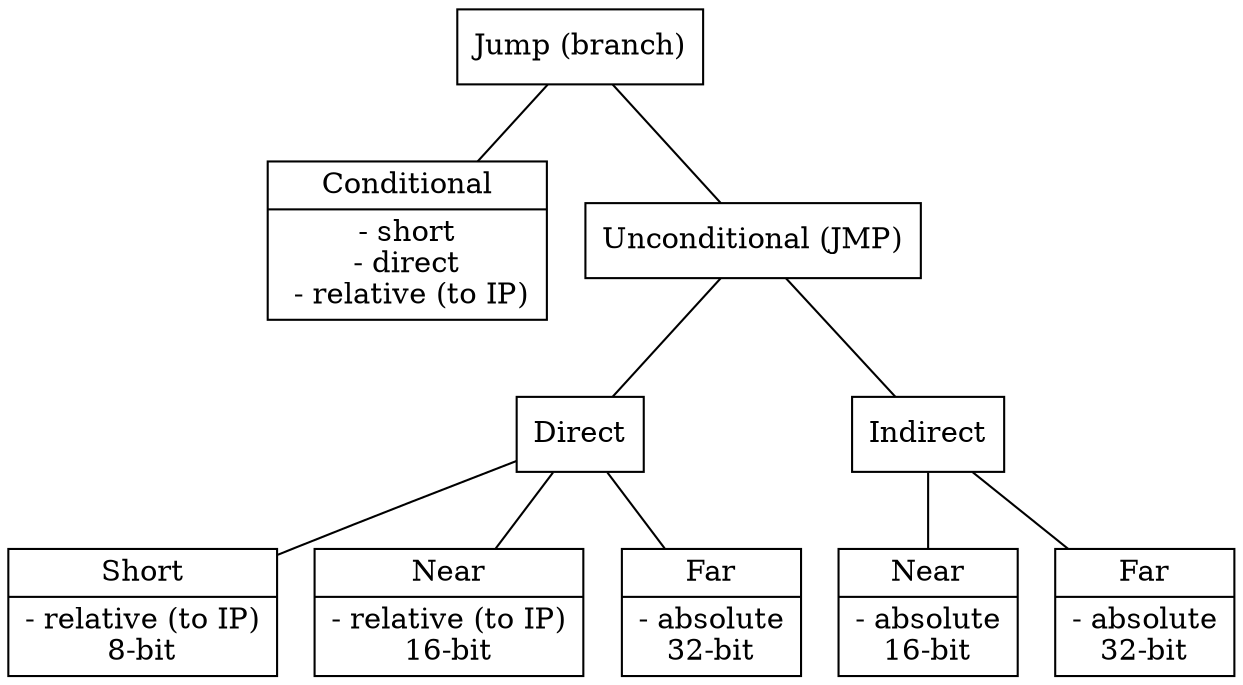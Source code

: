 digraph DoorStates {

node [shape=record];  
edge [arrowhead=none];

JUMP [label="{Jump (branch)}"];

CONDITIONAL [label="{Conditional | - short\n- direct\n - relative (to IP)}"];
UNCONDITIONAL [label = "{Unconditional (JMP)}"];

DIRECT [label = "{Direct}"];
DIRECT_SHORT [label = "{Short | - relative (to IP)\n8-bit}"];
DIRECT_NEAR [label = "{Near | - relative (to IP)\n16-bit}"];
DIRECT_FAR [label = "{Far | - absolute\n32-bit}"];

INDIRECT [label = "Indirect"];
INDIRECT_NEAR [label = "{Near | - absolute\n16-bit}"];
INDIRECT_FAR [label = "{Far | - absolute\n32-bit}"];


JUMP           -> CONDITIONAL;
JUMP           -> UNCONDITIONAL;

UNCONDITIONAL  -> DIRECT;
UNCONDITIONAL  -> INDIRECT;

DIRECT         -> DIRECT_SHORT;
DIRECT         -> DIRECT_NEAR;
DIRECT         -> DIRECT_FAR;

INDIRECT       -> INDIRECT_NEAR;
INDIRECT       -> INDIRECT_FAR;


}